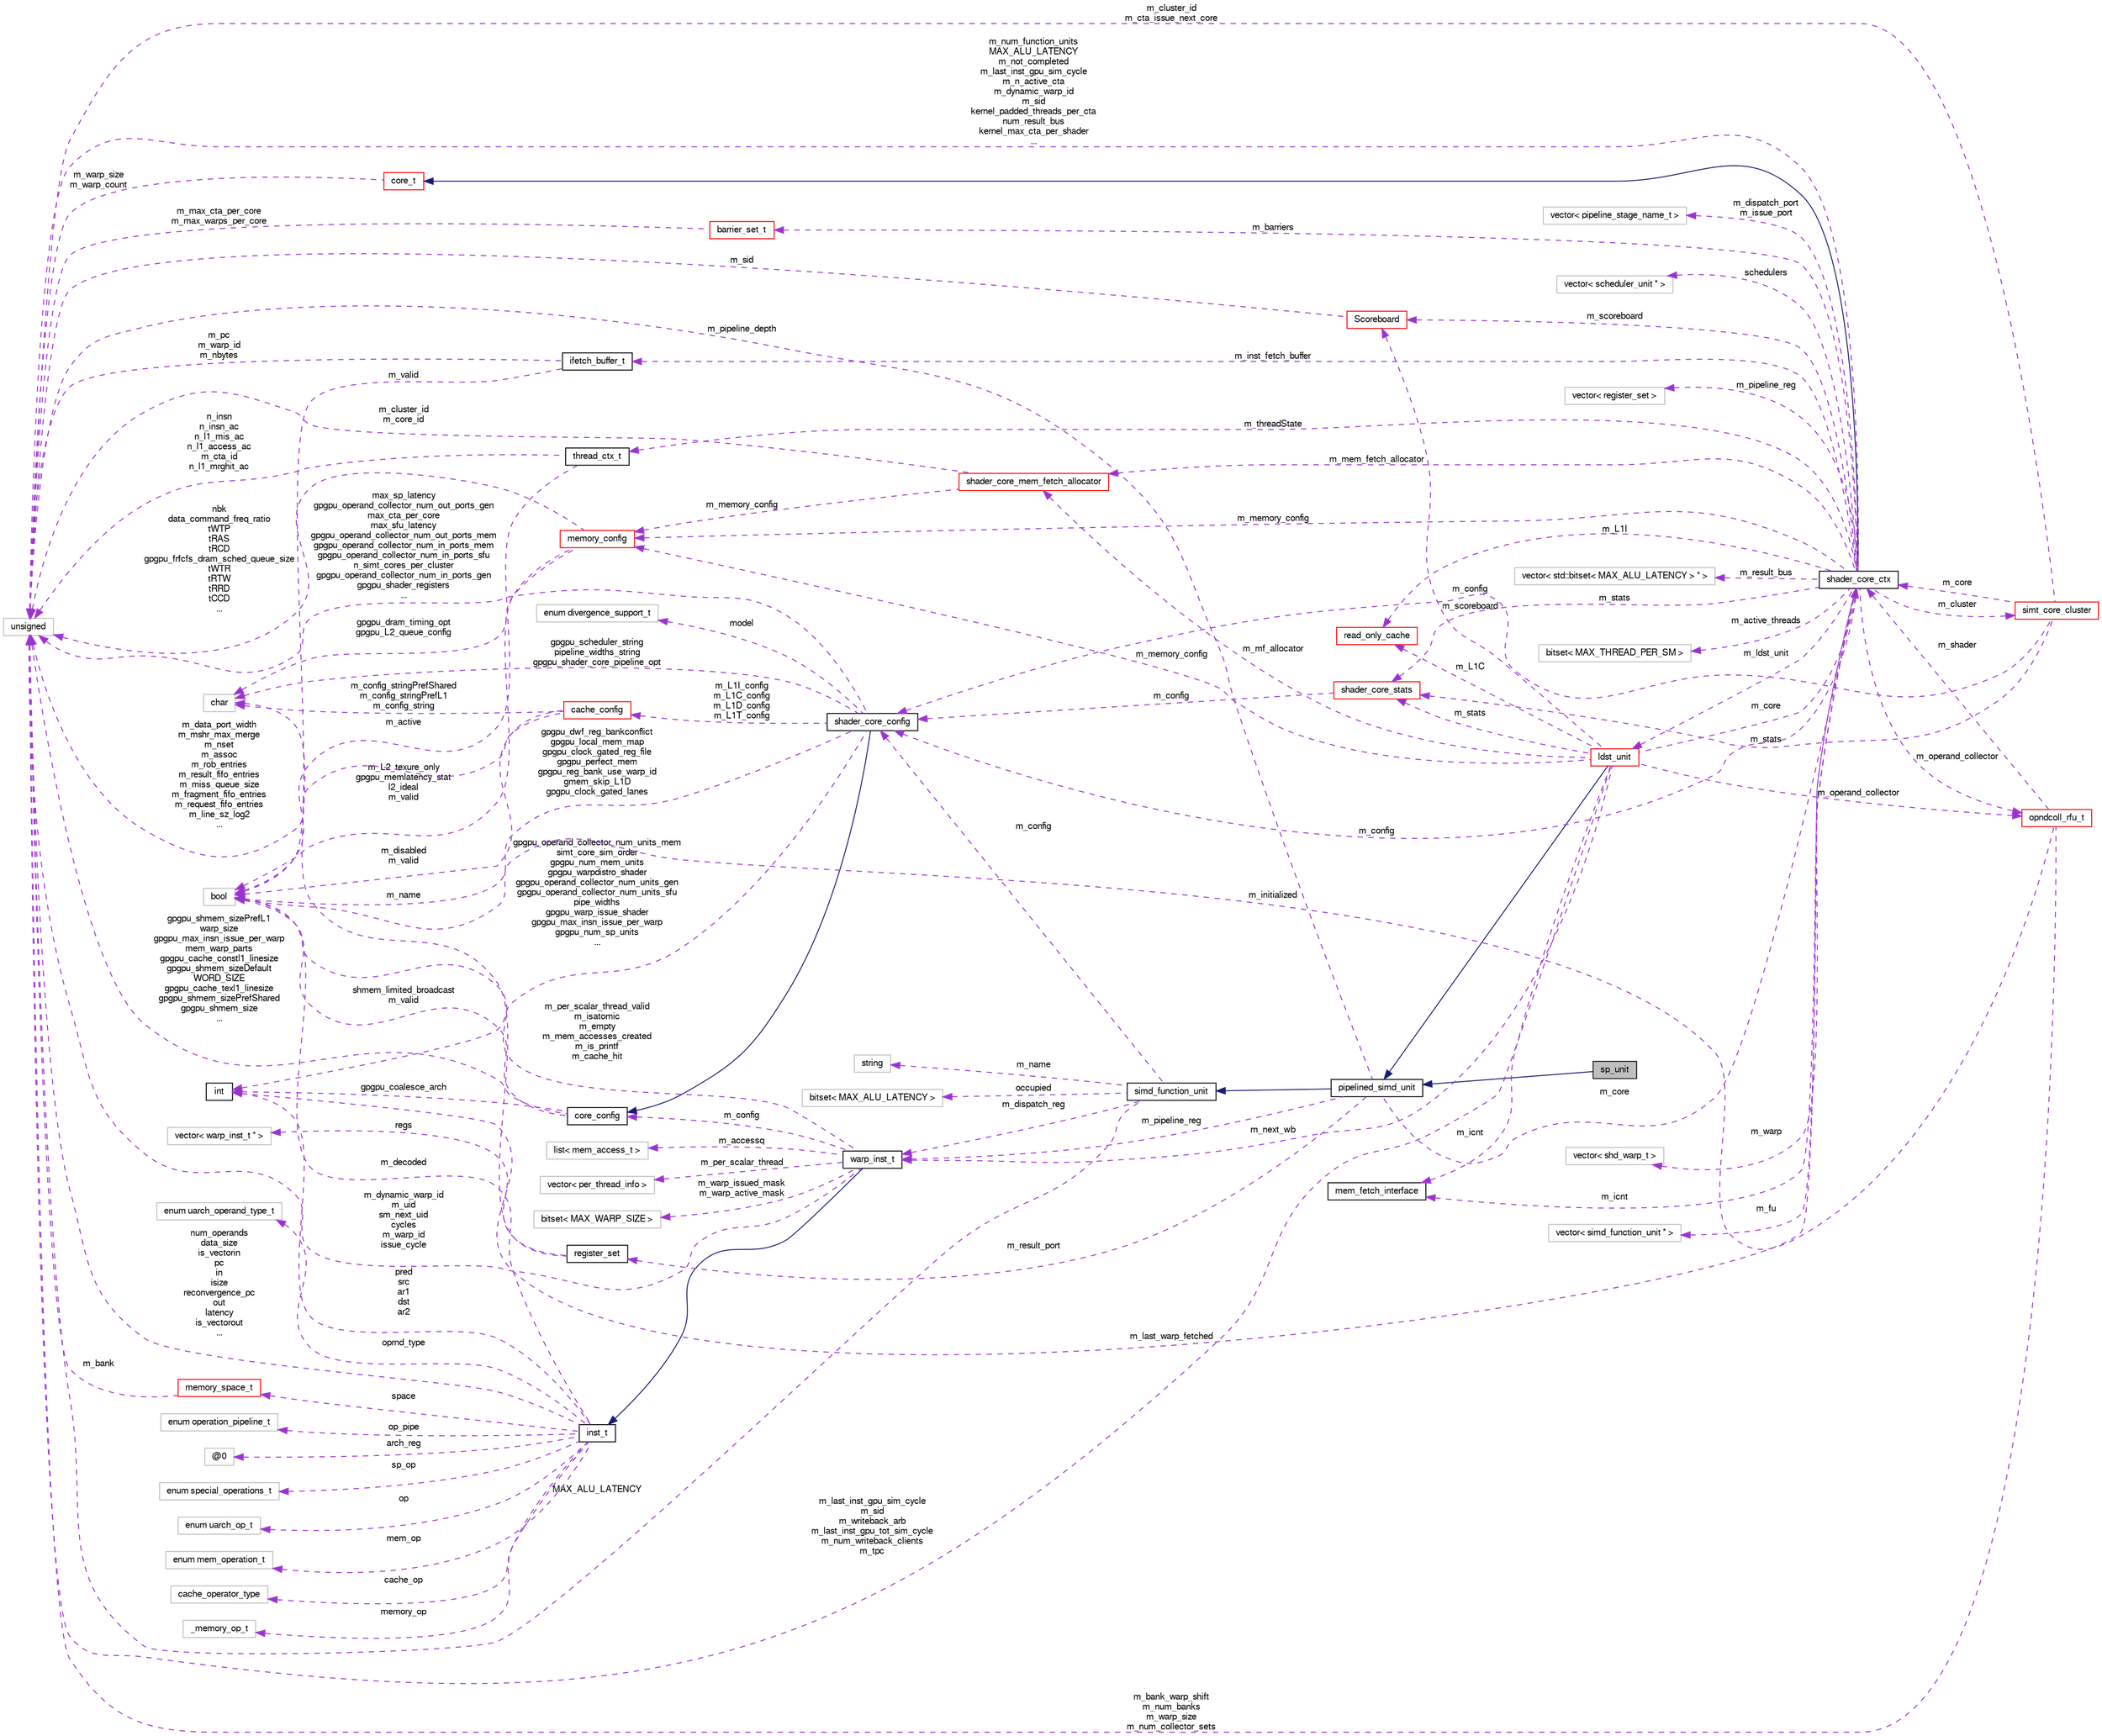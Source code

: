 digraph G
{
  bgcolor="transparent";
  edge [fontname="FreeSans",fontsize="10",labelfontname="FreeSans",labelfontsize="10"];
  node [fontname="FreeSans",fontsize="10",shape=record];
  rankdir=LR;
  Node1 [label="sp_unit",height=0.2,width=0.4,color="black", fillcolor="grey75", style="filled" fontcolor="black"];
  Node2 -> Node1 [dir=back,color="midnightblue",fontsize="10",style="solid",fontname="FreeSans"];
  Node2 [label="pipelined_simd_unit",height=0.2,width=0.4,color="black",URL="$classpipelined__simd__unit.html"];
  Node3 -> Node2 [dir=back,color="midnightblue",fontsize="10",style="solid",fontname="FreeSans"];
  Node3 [label="simd_function_unit",height=0.2,width=0.4,color="black",URL="$classsimd__function__unit.html"];
  Node4 -> Node3 [dir=back,color="darkorchid3",fontsize="10",style="dashed",label="m_config",fontname="FreeSans"];
  Node4 [label="shader_core_config",height=0.2,width=0.4,color="black",URL="$structshader__core__config.html"];
  Node5 -> Node4 [dir=back,color="midnightblue",fontsize="10",style="solid",fontname="FreeSans"];
  Node5 [label="core_config",height=0.2,width=0.4,color="black",URL="$structcore__config.html"];
  Node6 -> Node5 [dir=back,color="darkorchid3",fontsize="10",style="dashed",label="gpgpu_coalesce_arch",fontname="FreeSans"];
  Node6 [label="int",height=0.2,width=0.4,color="black",URL="$classint.html"];
  Node7 -> Node5 [dir=back,color="darkorchid3",fontsize="10",style="dashed",label="shmem_limited_broadcast\nm_valid",fontname="FreeSans"];
  Node7 [label="bool",height=0.2,width=0.4,color="grey75"];
  Node8 -> Node5 [dir=back,color="darkorchid3",fontsize="10",style="dashed",label="gpgpu_shmem_sizePrefL1\nwarp_size\ngpgpu_max_insn_issue_per_warp\nmem_warp_parts\ngpgpu_cache_constl1_linesize\ngpgpu_shmem_sizeDefault\nWORD_SIZE\ngpgpu_cache_texl1_linesize\ngpgpu_shmem_sizePrefShared\ngpgpu_shmem_size\n...",fontname="FreeSans"];
  Node8 [label="unsigned",height=0.2,width=0.4,color="grey75"];
  Node9 -> Node4 [dir=back,color="darkorchid3",fontsize="10",style="dashed",label="gpgpu_scheduler_string\npipeline_widths_string\ngpgpu_shader_core_pipeline_opt",fontname="FreeSans"];
  Node9 [label="char",height=0.2,width=0.4,color="grey75"];
  Node10 -> Node4 [dir=back,color="darkorchid3",fontsize="10",style="dashed",label="model",fontname="FreeSans"];
  Node10 [label="enum divergence_support_t",height=0.2,width=0.4,color="grey75"];
  Node6 -> Node4 [dir=back,color="darkorchid3",fontsize="10",style="dashed",label="gpgpu_operand_collector_num_units_mem\nsimt_core_sim_order\ngpgpu_num_mem_units\ngpgpu_warpdistro_shader\ngpgpu_operand_collector_num_units_gen\ngpgpu_operand_collector_num_units_sfu\npipe_widths\ngpgpu_warp_issue_shader\ngpgpu_max_insn_issue_per_warp\ngpgpu_num_sp_units\n...",fontname="FreeSans"];
  Node7 -> Node4 [dir=back,color="darkorchid3",fontsize="10",style="dashed",label="gpgpu_dwf_reg_bankconflict\ngpgpu_local_mem_map\ngpgpu_clock_gated_reg_file\ngpgpu_perfect_mem\ngpgpu_reg_bank_use_warp_id\ngmem_skip_L1D\ngpgpu_clock_gated_lanes",fontname="FreeSans"];
  Node11 -> Node4 [dir=back,color="darkorchid3",fontsize="10",style="dashed",label="m_L1I_config\nm_L1C_config\nm_L1D_config\nm_L1T_config",fontname="FreeSans"];
  Node11 [label="cache_config",height=0.2,width=0.4,color="red",URL="$classcache__config.html"];
  Node9 -> Node11 [dir=back,color="darkorchid3",fontsize="10",style="dashed",label="m_config_stringPrefShared\nm_config_stringPrefL1\nm_config_string",fontname="FreeSans"];
  Node7 -> Node11 [dir=back,color="darkorchid3",fontsize="10",style="dashed",label="m_disabled\nm_valid",fontname="FreeSans"];
  Node8 -> Node11 [dir=back,color="darkorchid3",fontsize="10",style="dashed",label="m_data_port_width\nm_mshr_max_merge\nm_nset\nm_assoc\nm_rob_entries\nm_result_fifo_entries\nm_miss_queue_size\nm_fragment_fifo_entries\nm_request_fifo_entries\nm_line_sz_log2\n...",fontname="FreeSans"];
  Node8 -> Node4 [dir=back,color="darkorchid3",fontsize="10",style="dashed",label="max_sp_latency\ngpgpu_operand_collector_num_out_ports_gen\nmax_cta_per_core\nmax_sfu_latency\ngpgpu_operand_collector_num_out_ports_mem\ngpgpu_operand_collector_num_in_ports_mem\ngpgpu_operand_collector_num_in_ports_sfu\nn_simt_cores_per_cluster\ngpgpu_operand_collector_num_in_ports_gen\ngpgpu_shader_registers\n...",fontname="FreeSans"];
  Node12 -> Node3 [dir=back,color="darkorchid3",fontsize="10",style="dashed",label="m_dispatch_reg",fontname="FreeSans"];
  Node12 [label="warp_inst_t",height=0.2,width=0.4,color="black",URL="$classwarp__inst__t.html"];
  Node13 -> Node12 [dir=back,color="midnightblue",fontsize="10",style="solid",fontname="FreeSans"];
  Node13 [label="inst_t",height=0.2,width=0.4,color="black",URL="$classinst__t.html"];
  Node14 -> Node13 [dir=back,color="darkorchid3",fontsize="10",style="dashed",label="arch_reg",fontname="FreeSans"];
  Node14 [label="@0",height=0.2,width=0.4,color="grey75"];
  Node15 -> Node13 [dir=back,color="darkorchid3",fontsize="10",style="dashed",label="sp_op",fontname="FreeSans"];
  Node15 [label="enum special_operations_t",height=0.2,width=0.4,color="grey75"];
  Node16 -> Node13 [dir=back,color="darkorchid3",fontsize="10",style="dashed",label="op",fontname="FreeSans"];
  Node16 [label="enum uarch_op_t",height=0.2,width=0.4,color="grey75"];
  Node17 -> Node13 [dir=back,color="darkorchid3",fontsize="10",style="dashed",label="mem_op",fontname="FreeSans"];
  Node17 [label="enum mem_operation_t",height=0.2,width=0.4,color="grey75"];
  Node18 -> Node13 [dir=back,color="darkorchid3",fontsize="10",style="dashed",label="cache_op",fontname="FreeSans"];
  Node18 [label="cache_operator_type",height=0.2,width=0.4,color="grey75"];
  Node19 -> Node13 [dir=back,color="darkorchid3",fontsize="10",style="dashed",label="space",fontname="FreeSans"];
  Node19 [label="memory_space_t",height=0.2,width=0.4,color="red",URL="$classmemory__space__t.html"];
  Node8 -> Node19 [dir=back,color="darkorchid3",fontsize="10",style="dashed",label="m_bank",fontname="FreeSans"];
  Node6 -> Node13 [dir=back,color="darkorchid3",fontsize="10",style="dashed",label="pred\nsrc\nar1\ndst\nar2",fontname="FreeSans"];
  Node20 -> Node13 [dir=back,color="darkorchid3",fontsize="10",style="dashed",label="memory_op",fontname="FreeSans"];
  Node20 [label="_memory_op_t",height=0.2,width=0.4,color="grey75"];
  Node7 -> Node13 [dir=back,color="darkorchid3",fontsize="10",style="dashed",label="m_decoded",fontname="FreeSans"];
  Node21 -> Node13 [dir=back,color="darkorchid3",fontsize="10",style="dashed",label="oprnd_type",fontname="FreeSans"];
  Node21 [label="enum uarch_operand_type_t",height=0.2,width=0.4,color="grey75"];
  Node8 -> Node13 [dir=back,color="darkorchid3",fontsize="10",style="dashed",label="num_operands\ndata_size\nis_vectorin\npc\nin\nisize\nreconvergence_pc\nout\nlatency\nis_vectorout\n...",fontname="FreeSans"];
  Node22 -> Node13 [dir=back,color="darkorchid3",fontsize="10",style="dashed",label="op_pipe",fontname="FreeSans"];
  Node22 [label="enum operation_pipeline_t",height=0.2,width=0.4,color="grey75"];
  Node23 -> Node12 [dir=back,color="darkorchid3",fontsize="10",style="dashed",label="m_warp_issued_mask\nm_warp_active_mask",fontname="FreeSans"];
  Node23 [label="bitset\< MAX_WARP_SIZE \>",height=0.2,width=0.4,color="grey75"];
  Node24 -> Node12 [dir=back,color="darkorchid3",fontsize="10",style="dashed",label="m_accessq",fontname="FreeSans"];
  Node24 [label="list\< mem_access_t \>",height=0.2,width=0.4,color="grey75"];
  Node5 -> Node12 [dir=back,color="darkorchid3",fontsize="10",style="dashed",label="m_config",fontname="FreeSans"];
  Node7 -> Node12 [dir=back,color="darkorchid3",fontsize="10",style="dashed",label="m_per_scalar_thread_valid\nm_isatomic\nm_empty\nm_mem_accesses_created\nm_is_printf\nm_cache_hit",fontname="FreeSans"];
  Node25 -> Node12 [dir=back,color="darkorchid3",fontsize="10",style="dashed",label="m_per_scalar_thread",fontname="FreeSans"];
  Node25 [label="vector\< per_thread_info \>",height=0.2,width=0.4,color="grey75"];
  Node8 -> Node12 [dir=back,color="darkorchid3",fontsize="10",style="dashed",label="m_dynamic_warp_id\nm_uid\nsm_next_uid\ncycles\nm_warp_id\nissue_cycle",fontname="FreeSans"];
  Node26 -> Node3 [dir=back,color="darkorchid3",fontsize="10",style="dashed",label="occupied",fontname="FreeSans"];
  Node26 [label="bitset\< MAX_ALU_LATENCY \>",height=0.2,width=0.4,color="grey75"];
  Node27 -> Node3 [dir=back,color="darkorchid3",fontsize="10",style="dashed",label="m_name",fontname="FreeSans"];
  Node27 [label="string",height=0.2,width=0.4,color="grey75"];
  Node8 -> Node3 [dir=back,color="darkorchid3",fontsize="10",style="dashed",label="MAX_ALU_LATENCY",fontname="FreeSans"];
  Node28 -> Node2 [dir=back,color="darkorchid3",fontsize="10",style="dashed",label="m_result_port",fontname="FreeSans"];
  Node28 [label="register_set",height=0.2,width=0.4,color="black",URL="$classregister__set.html"];
  Node9 -> Node28 [dir=back,color="darkorchid3",fontsize="10",style="dashed",label="m_name",fontname="FreeSans"];
  Node29 -> Node28 [dir=back,color="darkorchid3",fontsize="10",style="dashed",label="regs",fontname="FreeSans"];
  Node29 [label="vector\< warp_inst_t * \>",height=0.2,width=0.4,color="grey75"];
  Node12 -> Node2 [dir=back,color="darkorchid3",fontsize="10",style="dashed",label="m_pipeline_reg",fontname="FreeSans"];
  Node30 -> Node2 [dir=back,color="darkorchid3",fontsize="10",style="dashed",label="m_core",fontname="FreeSans"];
  Node30 [label="shader_core_ctx",height=0.2,width=0.4,color="black",URL="$classshader__core__ctx.html"];
  Node31 -> Node30 [dir=back,color="midnightblue",fontsize="10",style="solid",fontname="FreeSans"];
  Node31 [label="core_t",height=0.2,width=0.4,color="red",URL="$classcore__t.html"];
  Node8 -> Node31 [dir=back,color="darkorchid3",fontsize="10",style="dashed",label="m_warp_size\nm_warp_count",fontname="FreeSans"];
  Node32 -> Node30 [dir=back,color="darkorchid3",fontsize="10",style="dashed",label="m_cluster",fontname="FreeSans"];
  Node32 [label="simt_core_cluster",height=0.2,width=0.4,color="red",URL="$classsimt__core__cluster.html"];
  Node4 -> Node32 [dir=back,color="darkorchid3",fontsize="10",style="dashed",label="m_config",fontname="FreeSans"];
  Node33 -> Node32 [dir=back,color="darkorchid3",fontsize="10",style="dashed",label="m_stats",fontname="FreeSans"];
  Node33 [label="shader_core_stats",height=0.2,width=0.4,color="red",URL="$classshader__core__stats.html"];
  Node4 -> Node33 [dir=back,color="darkorchid3",fontsize="10",style="dashed",label="m_config",fontname="FreeSans"];
  Node30 -> Node32 [dir=back,color="darkorchid3",fontsize="10",style="dashed",label="m_core",fontname="FreeSans"];
  Node8 -> Node32 [dir=back,color="darkorchid3",fontsize="10",style="dashed",label="m_cluster_id\nm_cta_issue_next_core",fontname="FreeSans"];
  Node4 -> Node30 [dir=back,color="darkorchid3",fontsize="10",style="dashed",label="m_config",fontname="FreeSans"];
  Node34 -> Node30 [dir=back,color="darkorchid3",fontsize="10",style="dashed",label="m_inst_fetch_buffer",fontname="FreeSans"];
  Node34 [label="ifetch_buffer_t",height=0.2,width=0.4,color="black",URL="$structifetch__buffer__t.html"];
  Node7 -> Node34 [dir=back,color="darkorchid3",fontsize="10",style="dashed",label="m_valid",fontname="FreeSans"];
  Node8 -> Node34 [dir=back,color="darkorchid3",fontsize="10",style="dashed",label="m_pc\nm_warp_id\nm_nbytes",fontname="FreeSans"];
  Node35 -> Node30 [dir=back,color="darkorchid3",fontsize="10",style="dashed",label="m_warp",fontname="FreeSans"];
  Node35 [label="vector\< shd_warp_t \>",height=0.2,width=0.4,color="grey75"];
  Node36 -> Node30 [dir=back,color="darkorchid3",fontsize="10",style="dashed",label="m_icnt",fontname="FreeSans"];
  Node36 [label="mem_fetch_interface",height=0.2,width=0.4,color="black",URL="$classmem__fetch__interface.html"];
  Node33 -> Node30 [dir=back,color="darkorchid3",fontsize="10",style="dashed",label="m_stats",fontname="FreeSans"];
  Node37 -> Node30 [dir=back,color="darkorchid3",fontsize="10",style="dashed",label="m_memory_config",fontname="FreeSans"];
  Node37 [label="memory_config",height=0.2,width=0.4,color="red",URL="$structmemory__config.html"];
  Node9 -> Node37 [dir=back,color="darkorchid3",fontsize="10",style="dashed",label="gpgpu_dram_timing_opt\ngpgpu_L2_queue_config",fontname="FreeSans"];
  Node7 -> Node37 [dir=back,color="darkorchid3",fontsize="10",style="dashed",label="m_L2_texure_only\ngpgpu_memlatency_stat\nl2_ideal\nm_valid",fontname="FreeSans"];
  Node8 -> Node37 [dir=back,color="darkorchid3",fontsize="10",style="dashed",label="nbk\ndata_command_freq_ratio\ntWTP\ntRAS\ntRCD\ngpgpu_frfcfs_dram_sched_queue_size\ntWTR\ntRTW\ntRRD\ntCCD\n...",fontname="FreeSans"];
  Node38 -> Node30 [dir=back,color="darkorchid3",fontsize="10",style="dashed",label="m_scoreboard",fontname="FreeSans"];
  Node38 [label="Scoreboard",height=0.2,width=0.4,color="red",URL="$classScoreboard.html"];
  Node8 -> Node38 [dir=back,color="darkorchid3",fontsize="10",style="dashed",label="m_sid",fontname="FreeSans"];
  Node39 -> Node30 [dir=back,color="darkorchid3",fontsize="10",style="dashed",label="m_fu",fontname="FreeSans"];
  Node39 [label="vector\< simd_function_unit * \>",height=0.2,width=0.4,color="grey75"];
  Node40 -> Node30 [dir=back,color="darkorchid3",fontsize="10",style="dashed",label="m_dispatch_port\nm_issue_port",fontname="FreeSans"];
  Node40 [label="vector\< pipeline_stage_name_t \>",height=0.2,width=0.4,color="grey75"];
  Node6 -> Node30 [dir=back,color="darkorchid3",fontsize="10",style="dashed",label="m_last_warp_fetched",fontname="FreeSans"];
  Node41 -> Node30 [dir=back,color="darkorchid3",fontsize="10",style="dashed",label="m_L1I",fontname="FreeSans"];
  Node41 [label="read_only_cache",height=0.2,width=0.4,color="red",URL="$classread__only__cache.html",tooltip="Read only cache."];
  Node42 -> Node30 [dir=back,color="darkorchid3",fontsize="10",style="dashed",label="m_ldst_unit",fontname="FreeSans"];
  Node42 [label="ldst_unit",height=0.2,width=0.4,color="red",URL="$classldst__unit.html"];
  Node2 -> Node42 [dir=back,color="midnightblue",fontsize="10",style="solid",fontname="FreeSans"];
  Node33 -> Node42 [dir=back,color="darkorchid3",fontsize="10",style="dashed",label="m_stats",fontname="FreeSans"];
  Node12 -> Node42 [dir=back,color="darkorchid3",fontsize="10",style="dashed",label="m_next_wb",fontname="FreeSans"];
  Node36 -> Node42 [dir=back,color="darkorchid3",fontsize="10",style="dashed",label="m_icnt",fontname="FreeSans"];
  Node37 -> Node42 [dir=back,color="darkorchid3",fontsize="10",style="dashed",label="m_memory_config",fontname="FreeSans"];
  Node38 -> Node42 [dir=back,color="darkorchid3",fontsize="10",style="dashed",label="m_scoreboard",fontname="FreeSans"];
  Node41 -> Node42 [dir=back,color="darkorchid3",fontsize="10",style="dashed",label="m_L1C",fontname="FreeSans"];
  Node43 -> Node42 [dir=back,color="darkorchid3",fontsize="10",style="dashed",label="m_mf_allocator",fontname="FreeSans"];
  Node43 [label="shader_core_mem_fetch_allocator",height=0.2,width=0.4,color="red",URL="$classshader__core__mem__fetch__allocator.html"];
  Node37 -> Node43 [dir=back,color="darkorchid3",fontsize="10",style="dashed",label="m_memory_config",fontname="FreeSans"];
  Node8 -> Node43 [dir=back,color="darkorchid3",fontsize="10",style="dashed",label="m_cluster_id\nm_core_id",fontname="FreeSans"];
  Node44 -> Node42 [dir=back,color="darkorchid3",fontsize="10",style="dashed",label="m_operand_collector",fontname="FreeSans"];
  Node44 [label="opndcoll_rfu_t",height=0.2,width=0.4,color="red",URL="$classopndcoll__rfu__t.html"];
  Node7 -> Node44 [dir=back,color="darkorchid3",fontsize="10",style="dashed",label="m_initialized",fontname="FreeSans"];
  Node30 -> Node44 [dir=back,color="darkorchid3",fontsize="10",style="dashed",label="m_shader",fontname="FreeSans"];
  Node8 -> Node44 [dir=back,color="darkorchid3",fontsize="10",style="dashed",label="m_bank_warp_shift\nm_num_banks\nm_warp_size\nm_num_collector_sets",fontname="FreeSans"];
  Node30 -> Node42 [dir=back,color="darkorchid3",fontsize="10",style="dashed",label="m_core",fontname="FreeSans"];
  Node8 -> Node42 [dir=back,color="darkorchid3",fontsize="10",style="dashed",label="m_last_inst_gpu_sim_cycle\nm_sid\nm_writeback_arb\nm_last_inst_gpu_tot_sim_cycle\nm_num_writeback_clients\nm_tpc",fontname="FreeSans"];
  Node45 -> Node30 [dir=back,color="darkorchid3",fontsize="10",style="dashed",label="schedulers",fontname="FreeSans"];
  Node45 [label="vector\< scheduler_unit * \>",height=0.2,width=0.4,color="grey75"];
  Node43 -> Node30 [dir=back,color="darkorchid3",fontsize="10",style="dashed",label="m_mem_fetch_allocator",fontname="FreeSans"];
  Node44 -> Node30 [dir=back,color="darkorchid3",fontsize="10",style="dashed",label="m_operand_collector",fontname="FreeSans"];
  Node46 -> Node30 [dir=back,color="darkorchid3",fontsize="10",style="dashed",label="m_threadState",fontname="FreeSans"];
  Node46 [label="thread_ctx_t",height=0.2,width=0.4,color="black",URL="$classthread__ctx__t.html"];
  Node7 -> Node46 [dir=back,color="darkorchid3",fontsize="10",style="dashed",label="m_active",fontname="FreeSans"];
  Node8 -> Node46 [dir=back,color="darkorchid3",fontsize="10",style="dashed",label="n_insn\nn_insn_ac\nn_l1_mis_ac\nn_l1_access_ac\nm_cta_id\nn_l1_mrghit_ac",fontname="FreeSans"];
  Node47 -> Node30 [dir=back,color="darkorchid3",fontsize="10",style="dashed",label="m_pipeline_reg",fontname="FreeSans"];
  Node47 [label="vector\< register_set \>",height=0.2,width=0.4,color="grey75"];
  Node48 -> Node30 [dir=back,color="darkorchid3",fontsize="10",style="dashed",label="m_barriers",fontname="FreeSans"];
  Node48 [label="barrier_set_t",height=0.2,width=0.4,color="red",URL="$classbarrier__set__t.html"];
  Node8 -> Node48 [dir=back,color="darkorchid3",fontsize="10",style="dashed",label="m_max_cta_per_core\nm_max_warps_per_core",fontname="FreeSans"];
  Node8 -> Node30 [dir=back,color="darkorchid3",fontsize="10",style="dashed",label="m_num_function_units\nMAX_ALU_LATENCY\nm_not_completed\nm_last_inst_gpu_sim_cycle\nm_n_active_cta\nm_dynamic_warp_id\nm_sid\nkernel_padded_threads_per_cta\nnum_result_bus\nkernel_max_cta_per_shader\n...",fontname="FreeSans"];
  Node49 -> Node30 [dir=back,color="darkorchid3",fontsize="10",style="dashed",label="m_result_bus",fontname="FreeSans"];
  Node49 [label="vector\< std::bitset\< MAX_ALU_LATENCY \> * \>",height=0.2,width=0.4,color="grey75"];
  Node50 -> Node30 [dir=back,color="darkorchid3",fontsize="10",style="dashed",label="m_active_threads",fontname="FreeSans"];
  Node50 [label="bitset\< MAX_THREAD_PER_SM \>",height=0.2,width=0.4,color="grey75"];
  Node8 -> Node2 [dir=back,color="darkorchid3",fontsize="10",style="dashed",label="m_pipeline_depth",fontname="FreeSans"];
}
